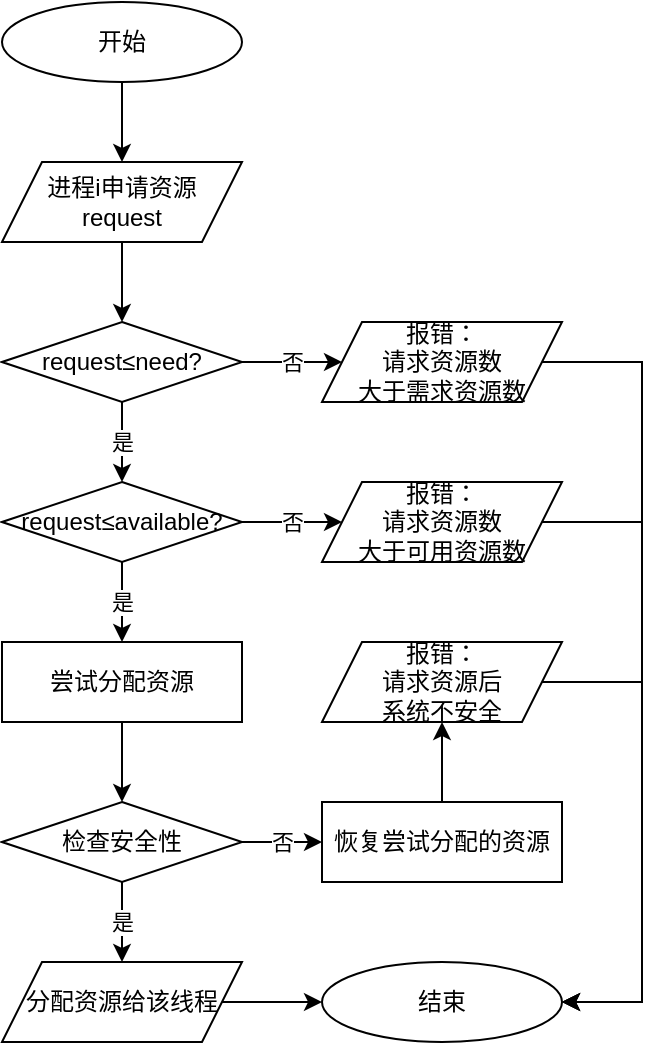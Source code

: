<mxfile>
    <diagram id="C5RBs43oDa-KdzZeNtuy" name="Page-1">
        <mxGraphModel dx="656" dy="913" grid="1" gridSize="10" guides="1" tooltips="1" connect="1" arrows="1" fold="1" page="1" pageScale="1" pageWidth="827" pageHeight="1169" math="0" shadow="0">
            <root>
                <mxCell id="WIyWlLk6GJQsqaUBKTNV-0"/>
                <mxCell id="WIyWlLk6GJQsqaUBKTNV-1" parent="WIyWlLk6GJQsqaUBKTNV-0"/>
                <mxCell id="F7ccpy1c4rBX__GpigTf-3" style="edgeStyle=orthogonalEdgeStyle;rounded=0;orthogonalLoop=1;jettySize=auto;html=1;exitX=0.5;exitY=1;exitDx=0;exitDy=0;entryX=0.5;entryY=0;entryDx=0;entryDy=0;" parent="WIyWlLk6GJQsqaUBKTNV-1" source="F7ccpy1c4rBX__GpigTf-1" target="F7ccpy1c4rBX__GpigTf-2" edge="1">
                    <mxGeometry relative="1" as="geometry"/>
                </mxCell>
                <mxCell id="F7ccpy1c4rBX__GpigTf-1" value="开始" style="ellipse;whiteSpace=wrap;html=1;" parent="WIyWlLk6GJQsqaUBKTNV-1" vertex="1">
                    <mxGeometry x="40" y="40" width="120" height="40" as="geometry"/>
                </mxCell>
                <mxCell id="F7ccpy1c4rBX__GpigTf-5" style="edgeStyle=orthogonalEdgeStyle;rounded=0;orthogonalLoop=1;jettySize=auto;html=1;exitX=0.5;exitY=1;exitDx=0;exitDy=0;entryX=0.5;entryY=0;entryDx=0;entryDy=0;" parent="WIyWlLk6GJQsqaUBKTNV-1" source="F7ccpy1c4rBX__GpigTf-2" target="F7ccpy1c4rBX__GpigTf-4" edge="1">
                    <mxGeometry relative="1" as="geometry"/>
                </mxCell>
                <mxCell id="F7ccpy1c4rBX__GpigTf-2" value="进程i申请资源&lt;div&gt;request&lt;/div&gt;" style="shape=parallelogram;perimeter=parallelogramPerimeter;whiteSpace=wrap;html=1;fixedSize=1;" parent="WIyWlLk6GJQsqaUBKTNV-1" vertex="1">
                    <mxGeometry x="40" y="120" width="120" height="40" as="geometry"/>
                </mxCell>
                <mxCell id="F7ccpy1c4rBX__GpigTf-7" style="edgeStyle=orthogonalEdgeStyle;rounded=0;orthogonalLoop=1;jettySize=auto;html=1;exitX=0.5;exitY=1;exitDx=0;exitDy=0;entryX=0.5;entryY=0;entryDx=0;entryDy=0;" parent="WIyWlLk6GJQsqaUBKTNV-1" source="F7ccpy1c4rBX__GpigTf-4" target="F7ccpy1c4rBX__GpigTf-6" edge="1">
                    <mxGeometry relative="1" as="geometry"/>
                </mxCell>
                <mxCell id="F7ccpy1c4rBX__GpigTf-12" value="是" style="edgeLabel;html=1;align=center;verticalAlign=middle;resizable=0;points=[];" parent="F7ccpy1c4rBX__GpigTf-7" vertex="1" connectable="0">
                    <mxGeometry relative="1" as="geometry">
                        <mxPoint as="offset"/>
                    </mxGeometry>
                </mxCell>
                <mxCell id="F7ccpy1c4rBX__GpigTf-11" style="edgeStyle=orthogonalEdgeStyle;rounded=0;orthogonalLoop=1;jettySize=auto;html=1;exitX=1;exitY=0.5;exitDx=0;exitDy=0;entryX=0;entryY=0.5;entryDx=0;entryDy=0;" parent="WIyWlLk6GJQsqaUBKTNV-1" source="F7ccpy1c4rBX__GpigTf-4" target="F7ccpy1c4rBX__GpigTf-10" edge="1">
                    <mxGeometry relative="1" as="geometry"/>
                </mxCell>
                <mxCell id="F7ccpy1c4rBX__GpigTf-13" value="否" style="edgeLabel;html=1;align=center;verticalAlign=middle;resizable=0;points=[];" parent="F7ccpy1c4rBX__GpigTf-11" vertex="1" connectable="0">
                    <mxGeometry relative="1" as="geometry">
                        <mxPoint as="offset"/>
                    </mxGeometry>
                </mxCell>
                <mxCell id="F7ccpy1c4rBX__GpigTf-4" value="request≤need?" style="rhombus;whiteSpace=wrap;html=1;" parent="WIyWlLk6GJQsqaUBKTNV-1" vertex="1">
                    <mxGeometry x="40" y="200" width="120" height="40" as="geometry"/>
                </mxCell>
                <mxCell id="F7ccpy1c4rBX__GpigTf-9" style="edgeStyle=orthogonalEdgeStyle;rounded=0;orthogonalLoop=1;jettySize=auto;html=1;entryX=0.5;entryY=0;entryDx=0;entryDy=0;" parent="WIyWlLk6GJQsqaUBKTNV-1" source="F7ccpy1c4rBX__GpigTf-6" target="F7ccpy1c4rBX__GpigTf-8" edge="1">
                    <mxGeometry relative="1" as="geometry"/>
                </mxCell>
                <mxCell id="F7ccpy1c4rBX__GpigTf-18" value="是" style="edgeLabel;html=1;align=center;verticalAlign=middle;resizable=0;points=[];" parent="F7ccpy1c4rBX__GpigTf-9" vertex="1" connectable="0">
                    <mxGeometry relative="1" as="geometry">
                        <mxPoint as="offset"/>
                    </mxGeometry>
                </mxCell>
                <mxCell id="F7ccpy1c4rBX__GpigTf-15" style="edgeStyle=orthogonalEdgeStyle;rounded=0;orthogonalLoop=1;jettySize=auto;html=1;exitX=1;exitY=0.5;exitDx=0;exitDy=0;entryX=0;entryY=0.5;entryDx=0;entryDy=0;" parent="WIyWlLk6GJQsqaUBKTNV-1" source="F7ccpy1c4rBX__GpigTf-6" target="F7ccpy1c4rBX__GpigTf-14" edge="1">
                    <mxGeometry relative="1" as="geometry"/>
                </mxCell>
                <mxCell id="F7ccpy1c4rBX__GpigTf-16" value="否" style="edgeLabel;html=1;align=center;verticalAlign=middle;resizable=0;points=[];" parent="F7ccpy1c4rBX__GpigTf-15" vertex="1" connectable="0">
                    <mxGeometry relative="1" as="geometry">
                        <mxPoint as="offset"/>
                    </mxGeometry>
                </mxCell>
                <mxCell id="F7ccpy1c4rBX__GpigTf-6" value="request≤available?" style="rhombus;whiteSpace=wrap;html=1;" parent="WIyWlLk6GJQsqaUBKTNV-1" vertex="1">
                    <mxGeometry x="40" y="280" width="120" height="40" as="geometry"/>
                </mxCell>
                <mxCell id="F7ccpy1c4rBX__GpigTf-20" style="edgeStyle=orthogonalEdgeStyle;rounded=0;orthogonalLoop=1;jettySize=auto;html=1;exitX=0.5;exitY=1;exitDx=0;exitDy=0;entryX=0.5;entryY=0;entryDx=0;entryDy=0;" parent="WIyWlLk6GJQsqaUBKTNV-1" source="F7ccpy1c4rBX__GpigTf-8" target="F7ccpy1c4rBX__GpigTf-19" edge="1">
                    <mxGeometry relative="1" as="geometry"/>
                </mxCell>
                <mxCell id="F7ccpy1c4rBX__GpigTf-8" value="尝试分配资源" style="rounded=0;whiteSpace=wrap;html=1;" parent="WIyWlLk6GJQsqaUBKTNV-1" vertex="1">
                    <mxGeometry x="40" y="360" width="120" height="40" as="geometry"/>
                </mxCell>
                <mxCell id="F7ccpy1c4rBX__GpigTf-30" style="edgeStyle=orthogonalEdgeStyle;rounded=0;orthogonalLoop=1;jettySize=auto;html=1;exitX=1;exitY=0.5;exitDx=0;exitDy=0;entryX=1;entryY=0.5;entryDx=0;entryDy=0;" parent="WIyWlLk6GJQsqaUBKTNV-1" source="F7ccpy1c4rBX__GpigTf-10" target="F7ccpy1c4rBX__GpigTf-26" edge="1">
                    <mxGeometry relative="1" as="geometry">
                        <mxPoint x="400" y="540" as="targetPoint"/>
                        <Array as="points">
                            <mxPoint x="360" y="220"/>
                            <mxPoint x="360" y="540"/>
                        </Array>
                    </mxGeometry>
                </mxCell>
                <mxCell id="F7ccpy1c4rBX__GpigTf-10" value="报错：&lt;br&gt;请求资源数&lt;br&gt;大于需求资源数" style="shape=parallelogram;perimeter=parallelogramPerimeter;whiteSpace=wrap;html=1;fixedSize=1;" parent="WIyWlLk6GJQsqaUBKTNV-1" vertex="1">
                    <mxGeometry x="200" y="200" width="120" height="40" as="geometry"/>
                </mxCell>
                <mxCell id="F7ccpy1c4rBX__GpigTf-29" style="edgeStyle=orthogonalEdgeStyle;rounded=0;orthogonalLoop=1;jettySize=auto;html=1;exitX=1;exitY=0.5;exitDx=0;exitDy=0;entryX=1;entryY=0.5;entryDx=0;entryDy=0;" parent="WIyWlLk6GJQsqaUBKTNV-1" source="F7ccpy1c4rBX__GpigTf-14" target="F7ccpy1c4rBX__GpigTf-26" edge="1">
                    <mxGeometry relative="1" as="geometry">
                        <mxPoint x="360" y="540" as="targetPoint"/>
                        <Array as="points">
                            <mxPoint x="360" y="300"/>
                            <mxPoint x="360" y="540"/>
                        </Array>
                    </mxGeometry>
                </mxCell>
                <mxCell id="F7ccpy1c4rBX__GpigTf-14" value="报错：&lt;br&gt;请求资源数&lt;br&gt;大于可用资源数" style="shape=parallelogram;perimeter=parallelogramPerimeter;whiteSpace=wrap;html=1;fixedSize=1;" parent="WIyWlLk6GJQsqaUBKTNV-1" vertex="1">
                    <mxGeometry x="200" y="280" width="120" height="40" as="geometry"/>
                </mxCell>
                <mxCell id="F7ccpy1c4rBX__GpigTf-25" style="edgeStyle=orthogonalEdgeStyle;rounded=0;orthogonalLoop=1;jettySize=auto;html=1;exitX=0.5;exitY=1;exitDx=0;exitDy=0;entryX=0.5;entryY=0;entryDx=0;entryDy=0;" parent="WIyWlLk6GJQsqaUBKTNV-1" source="F7ccpy1c4rBX__GpigTf-19" target="F7ccpy1c4rBX__GpigTf-21" edge="1">
                    <mxGeometry relative="1" as="geometry"/>
                </mxCell>
                <mxCell id="F7ccpy1c4rBX__GpigTf-31" value="是" style="edgeLabel;html=1;align=center;verticalAlign=middle;resizable=0;points=[];" parent="F7ccpy1c4rBX__GpigTf-25" vertex="1" connectable="0">
                    <mxGeometry relative="1" as="geometry">
                        <mxPoint as="offset"/>
                    </mxGeometry>
                </mxCell>
                <mxCell id="F7ccpy1c4rBX__GpigTf-19" value="检查安全性" style="rhombus;whiteSpace=wrap;html=1;" parent="WIyWlLk6GJQsqaUBKTNV-1" vertex="1">
                    <mxGeometry x="40" y="440" width="120" height="40" as="geometry"/>
                </mxCell>
                <mxCell id="F7ccpy1c4rBX__GpigTf-27" style="edgeStyle=orthogonalEdgeStyle;rounded=0;orthogonalLoop=1;jettySize=auto;html=1;exitX=1;exitY=0.5;exitDx=0;exitDy=0;entryX=0;entryY=0.5;entryDx=0;entryDy=0;" parent="WIyWlLk6GJQsqaUBKTNV-1" source="F7ccpy1c4rBX__GpigTf-21" target="F7ccpy1c4rBX__GpigTf-26" edge="1">
                    <mxGeometry relative="1" as="geometry"/>
                </mxCell>
                <mxCell id="F7ccpy1c4rBX__GpigTf-21" value="分配资源给该线程" style="shape=parallelogram;perimeter=parallelogramPerimeter;whiteSpace=wrap;html=1;fixedSize=1;" parent="WIyWlLk6GJQsqaUBKTNV-1" vertex="1">
                    <mxGeometry x="40" y="520" width="120" height="40" as="geometry"/>
                </mxCell>
                <mxCell id="1" style="edgeStyle=none;html=1;exitX=0.5;exitY=0;exitDx=0;exitDy=0;entryX=0.5;entryY=1;entryDx=0;entryDy=0;" edge="1" parent="WIyWlLk6GJQsqaUBKTNV-1" source="F7ccpy1c4rBX__GpigTf-22" target="0">
                    <mxGeometry relative="1" as="geometry"/>
                </mxCell>
                <mxCell id="F7ccpy1c4rBX__GpigTf-22" value="恢复尝试分配的资源" style="rounded=0;whiteSpace=wrap;html=1;" parent="WIyWlLk6GJQsqaUBKTNV-1" vertex="1">
                    <mxGeometry x="200" y="440" width="120" height="40" as="geometry"/>
                </mxCell>
                <mxCell id="F7ccpy1c4rBX__GpigTf-24" style="edgeStyle=orthogonalEdgeStyle;rounded=0;orthogonalLoop=1;jettySize=auto;html=1;exitX=1;exitY=0.5;exitDx=0;exitDy=0;entryX=0;entryY=0.5;entryDx=0;entryDy=0;" parent="WIyWlLk6GJQsqaUBKTNV-1" source="F7ccpy1c4rBX__GpigTf-19" target="F7ccpy1c4rBX__GpigTf-22" edge="1">
                    <mxGeometry relative="1" as="geometry"/>
                </mxCell>
                <mxCell id="F7ccpy1c4rBX__GpigTf-32" value="否" style="edgeLabel;html=1;align=center;verticalAlign=middle;resizable=0;points=[];" parent="F7ccpy1c4rBX__GpigTf-24" vertex="1" connectable="0">
                    <mxGeometry relative="1" as="geometry">
                        <mxPoint as="offset"/>
                    </mxGeometry>
                </mxCell>
                <mxCell id="F7ccpy1c4rBX__GpigTf-26" value="结束" style="ellipse;whiteSpace=wrap;html=1;" parent="WIyWlLk6GJQsqaUBKTNV-1" vertex="1">
                    <mxGeometry x="200" y="520" width="120" height="40" as="geometry"/>
                </mxCell>
                <mxCell id="3" style="edgeStyle=none;html=1;exitX=1;exitY=0.5;exitDx=0;exitDy=0;entryX=1;entryY=0.5;entryDx=0;entryDy=0;rounded=0;" edge="1" parent="WIyWlLk6GJQsqaUBKTNV-1" source="0" target="F7ccpy1c4rBX__GpigTf-26">
                    <mxGeometry relative="1" as="geometry">
                        <mxPoint x="400" y="540" as="targetPoint"/>
                        <Array as="points">
                            <mxPoint x="360" y="380"/>
                            <mxPoint x="360" y="540"/>
                        </Array>
                    </mxGeometry>
                </mxCell>
                <mxCell id="0" value="报错：&lt;br&gt;请求资源后&lt;br&gt;系统不安全" style="shape=parallelogram;perimeter=parallelogramPerimeter;whiteSpace=wrap;html=1;fixedSize=1;" vertex="1" parent="WIyWlLk6GJQsqaUBKTNV-1">
                    <mxGeometry x="200" y="360" width="120" height="40" as="geometry"/>
                </mxCell>
            </root>
        </mxGraphModel>
    </diagram>
</mxfile>